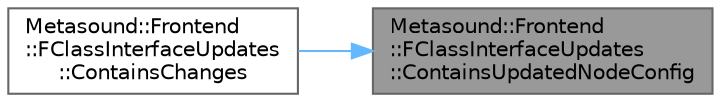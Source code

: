digraph "Metasound::Frontend::FClassInterfaceUpdates::ContainsUpdatedNodeConfig"
{
 // INTERACTIVE_SVG=YES
 // LATEX_PDF_SIZE
  bgcolor="transparent";
  edge [fontname=Helvetica,fontsize=10,labelfontname=Helvetica,labelfontsize=10];
  node [fontname=Helvetica,fontsize=10,shape=box,height=0.2,width=0.4];
  rankdir="RL";
  Node1 [id="Node000001",label="Metasound::Frontend\l::FClassInterfaceUpdates\l::ContainsUpdatedNodeConfig",height=0.2,width=0.4,color="gray40", fillcolor="grey60", style="filled", fontcolor="black",tooltip=" "];
  Node1 -> Node2 [id="edge1_Node000001_Node000002",dir="back",color="steelblue1",style="solid",tooltip=" "];
  Node2 [id="Node000002",label="Metasound::Frontend\l::FClassInterfaceUpdates\l::ContainsChanges",height=0.2,width=0.4,color="grey40", fillcolor="white", style="filled",URL="$dd/de8/structMetasound_1_1Frontend_1_1FClassInterfaceUpdates.html#a1d546def186675549ea7b29b83f862be",tooltip=" "];
}
